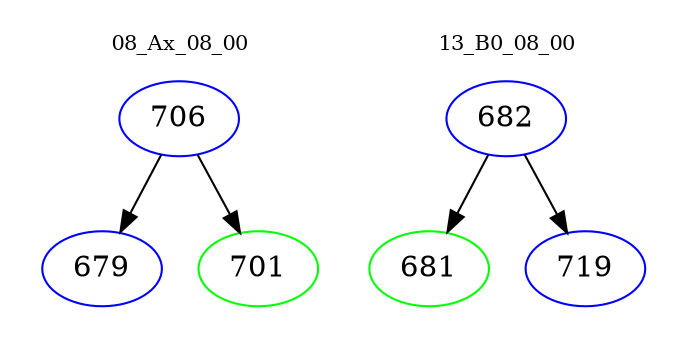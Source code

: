 digraph{
subgraph cluster_0 {
color = white
label = "08_Ax_08_00";
fontsize=10;
T0_706 [label="706", color="blue"]
T0_706 -> T0_679 [color="black"]
T0_679 [label="679", color="blue"]
T0_706 -> T0_701 [color="black"]
T0_701 [label="701", color="green"]
}
subgraph cluster_1 {
color = white
label = "13_B0_08_00";
fontsize=10;
T1_682 [label="682", color="blue"]
T1_682 -> T1_681 [color="black"]
T1_681 [label="681", color="green"]
T1_682 -> T1_719 [color="black"]
T1_719 [label="719", color="blue"]
}
}
